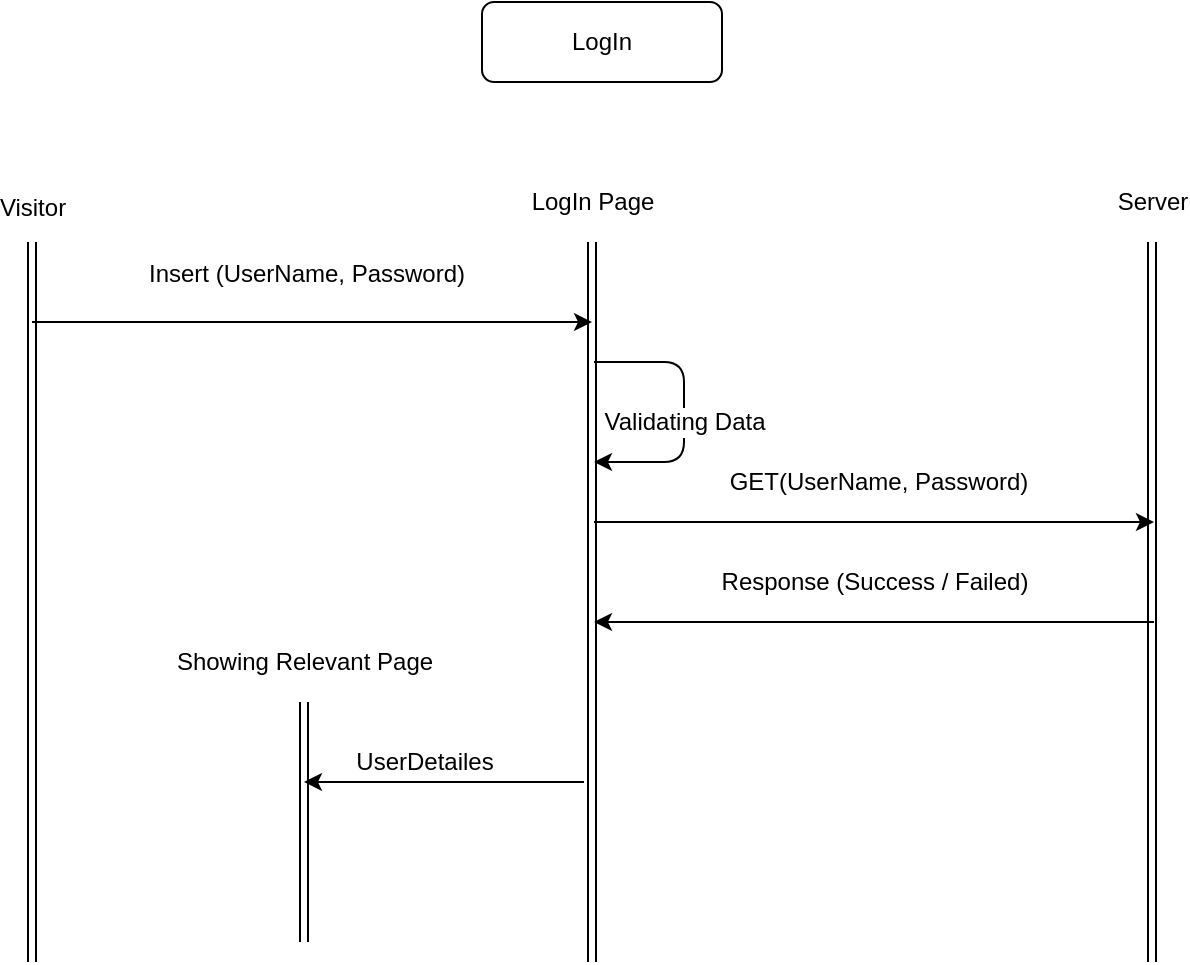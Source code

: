 <mxfile version="10.6.6" type="device"><diagram id="xX4B_b0AM_WJLQ9kRC9L" name="Page-1"><mxGraphModel dx="895" dy="433" grid="1" gridSize="10" guides="1" tooltips="1" connect="1" arrows="1" fold="1" page="1" pageScale="1" pageWidth="850" pageHeight="1100" math="0" shadow="0"><root><mxCell id="0"/><mxCell id="1" parent="0"/><mxCell id="TT_EVqhwfL8MeA2VCCXy-1" value="" style="shape=link;html=1;" edge="1" parent="1"><mxGeometry width="50" height="50" relative="1" as="geometry"><mxPoint x="144" y="570.0" as="sourcePoint"/><mxPoint x="144" y="210" as="targetPoint"/></mxGeometry></mxCell><mxCell id="TT_EVqhwfL8MeA2VCCXy-2" value="Visitor" style="text;html=1;resizable=0;points=[];align=center;verticalAlign=middle;labelBackgroundColor=#ffffff;" vertex="1" connectable="0" parent="TT_EVqhwfL8MeA2VCCXy-1"><mxGeometry x="0.918" y="-7" relative="1" as="geometry"><mxPoint x="-7" y="-32" as="offset"/></mxGeometry></mxCell><mxCell id="TT_EVqhwfL8MeA2VCCXy-3" value="" style="shape=link;html=1;" edge="1" parent="1"><mxGeometry width="50" height="50" relative="1" as="geometry"><mxPoint x="424" y="570.0" as="sourcePoint"/><mxPoint x="424" y="210" as="targetPoint"/></mxGeometry></mxCell><mxCell id="TT_EVqhwfL8MeA2VCCXy-4" value="LogIn Page" style="text;html=1;resizable=0;points=[];align=center;verticalAlign=middle;labelBackgroundColor=#ffffff;" vertex="1" connectable="0" parent="TT_EVqhwfL8MeA2VCCXy-3"><mxGeometry x="0.825" y="-7" relative="1" as="geometry"><mxPoint x="-7" y="-52" as="offset"/></mxGeometry></mxCell><mxCell id="TT_EVqhwfL8MeA2VCCXy-5" value="LogIn" style="rounded=1;whiteSpace=wrap;html=1;" vertex="1" parent="1"><mxGeometry x="369" y="90" width="120" height="40" as="geometry"/></mxCell><mxCell id="TT_EVqhwfL8MeA2VCCXy-6" value="" style="shape=link;html=1;" edge="1" parent="1"><mxGeometry width="50" height="50" relative="1" as="geometry"><mxPoint x="704" y="570.0" as="sourcePoint"/><mxPoint x="704" y="210" as="targetPoint"/></mxGeometry></mxCell><mxCell id="TT_EVqhwfL8MeA2VCCXy-7" value="Server" style="text;html=1;resizable=0;points=[];align=center;verticalAlign=middle;labelBackgroundColor=#ffffff;" vertex="1" connectable="0" parent="TT_EVqhwfL8MeA2VCCXy-6"><mxGeometry x="0.388" y="-1" relative="1" as="geometry"><mxPoint x="-1" y="-130.5" as="offset"/></mxGeometry></mxCell><mxCell id="TT_EVqhwfL8MeA2VCCXy-8" value="" style="endArrow=classic;html=1;" edge="1" parent="1"><mxGeometry width="50" height="50" relative="1" as="geometry"><mxPoint x="144" y="250.0" as="sourcePoint"/><mxPoint x="424" y="250.0" as="targetPoint"/></mxGeometry></mxCell><mxCell id="TT_EVqhwfL8MeA2VCCXy-10" value="" style="endArrow=classic;html=1;" edge="1" parent="1"><mxGeometry width="50" height="50" relative="1" as="geometry"><mxPoint x="425" y="350.0" as="sourcePoint"/><mxPoint x="705" y="350.0" as="targetPoint"/></mxGeometry></mxCell><mxCell id="TT_EVqhwfL8MeA2VCCXy-11" value="GET(UserName, Password)" style="text;html=1;resizable=0;points=[];align=center;verticalAlign=middle;labelBackgroundColor=#ffffff;" vertex="1" connectable="0" parent="TT_EVqhwfL8MeA2VCCXy-10"><mxGeometry x="0.275" y="-4" relative="1" as="geometry"><mxPoint x="-37" y="-24" as="offset"/></mxGeometry></mxCell><mxCell id="TT_EVqhwfL8MeA2VCCXy-14" value="" style="endArrow=classic;html=1;" edge="1" parent="1"><mxGeometry width="50" height="50" relative="1" as="geometry"><mxPoint x="705" y="400.0" as="sourcePoint"/><mxPoint x="425" y="400.0" as="targetPoint"/></mxGeometry></mxCell><mxCell id="TT_EVqhwfL8MeA2VCCXy-15" value="Response (Success / Failed)" style="text;html=1;resizable=0;points=[];align=center;verticalAlign=middle;labelBackgroundColor=#ffffff;" vertex="1" connectable="0" parent="TT_EVqhwfL8MeA2VCCXy-14"><mxGeometry x="-0.124" y="5" relative="1" as="geometry"><mxPoint x="-17.5" y="-25" as="offset"/></mxGeometry></mxCell><mxCell id="TT_EVqhwfL8MeA2VCCXy-18" value="" style="endArrow=classic;html=1;" edge="1" parent="1"><mxGeometry width="50" height="50" relative="1" as="geometry"><mxPoint x="425" y="270" as="sourcePoint"/><mxPoint x="425" y="320" as="targetPoint"/><Array as="points"><mxPoint x="470" y="270"/><mxPoint x="470" y="320"/></Array></mxGeometry></mxCell><mxCell id="TT_EVqhwfL8MeA2VCCXy-19" value="Validating Data" style="text;html=1;resizable=0;points=[];align=center;verticalAlign=middle;labelBackgroundColor=#ffffff;" vertex="1" connectable="0" parent="TT_EVqhwfL8MeA2VCCXy-18"><mxGeometry x="-0.48" y="-15" relative="1" as="geometry"><mxPoint x="8.5" y="15" as="offset"/></mxGeometry></mxCell><mxCell id="TT_EVqhwfL8MeA2VCCXy-20" value="Insert (UserName, Password)" style="text;html=1;resizable=0;points=[];align=center;verticalAlign=middle;labelBackgroundColor=#ffffff;" vertex="1" connectable="0" parent="1"><mxGeometry x="308" y="250.0" as="geometry"><mxPoint x="-27" y="-24" as="offset"/></mxGeometry></mxCell><mxCell id="TT_EVqhwfL8MeA2VCCXy-21" value="" style="shape=link;html=1;" edge="1" parent="1"><mxGeometry width="50" height="50" relative="1" as="geometry"><mxPoint x="280" y="440" as="sourcePoint"/><mxPoint x="280" y="560" as="targetPoint"/></mxGeometry></mxCell><mxCell id="TT_EVqhwfL8MeA2VCCXy-22" value="Showing Relevant Page" style="text;html=1;resizable=0;points=[];align=center;verticalAlign=middle;labelBackgroundColor=#ffffff;" vertex="1" connectable="0" parent="TT_EVqhwfL8MeA2VCCXy-21"><mxGeometry x="-0.256" y="-3" relative="1" as="geometry"><mxPoint x="3" y="-65" as="offset"/></mxGeometry></mxCell><mxCell id="TT_EVqhwfL8MeA2VCCXy-23" value="" style="endArrow=classic;html=1;" edge="1" parent="1"><mxGeometry width="50" height="50" relative="1" as="geometry"><mxPoint x="420" y="480" as="sourcePoint"/><mxPoint x="280" y="480" as="targetPoint"/></mxGeometry></mxCell><mxCell id="TT_EVqhwfL8MeA2VCCXy-24" value="UserDetailes" style="text;html=1;resizable=0;points=[];align=center;verticalAlign=middle;labelBackgroundColor=#ffffff;" vertex="1" connectable="0" parent="TT_EVqhwfL8MeA2VCCXy-23"><mxGeometry x="0.161" y="-2" relative="1" as="geometry"><mxPoint x="1" y="-8" as="offset"/></mxGeometry></mxCell></root></mxGraphModel></diagram></mxfile>